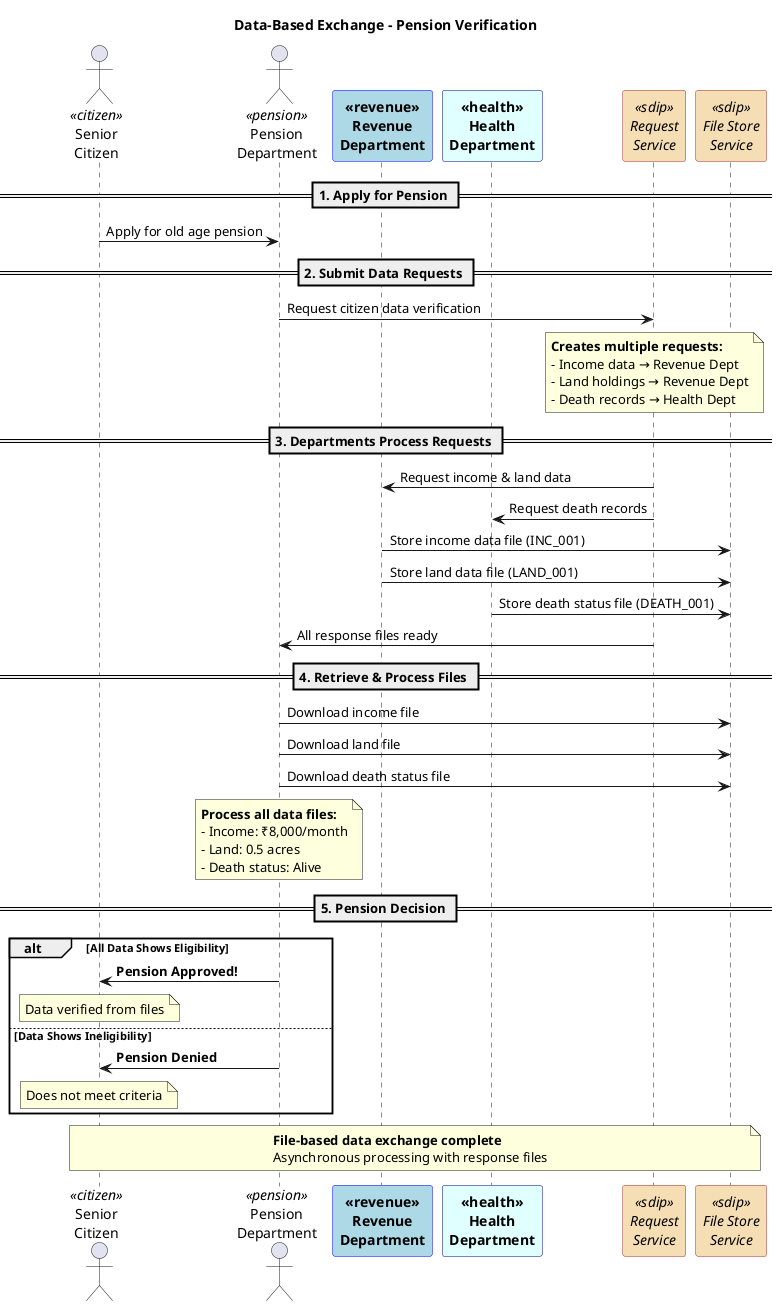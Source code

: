 @startuml
title Data-Based Exchange - Pension Verification

skinparam participant {
    BackgroundColor<<revenue>> lightblue
    BorderColor<<revenue>> blue
    FontStyle<<revenue>> bold
}

skinparam participant {
    BackgroundColor<<health>> lightcyan
    BorderColor<<health>> darkblue
    FontStyle<<health>> bold
}

skinparam participant {
    BackgroundColor<<pension>> lightgreen
    BorderColor<<pension>> green
    FontStyle<<pension>> bold
}

skinparam participant {
    BackgroundColor<<citizen>> lightyellow
    BorderColor<<citizen>> orange
    FontStyle<<citizen>> bold
}

skinparam participant {
    BackgroundColor<<sdip>> wheat
    BorderColor<<sdip>> brown
    FontStyle<<sdip>> italic
}

actor Citizen as "Senior\nCitizen" <<citizen>>
actor PensionDept as "Pension\nDepartment" <<pension>>
participant RevenueDept as "Revenue\nDepartment" <<revenue>>
participant HealthDept as "Health\nDepartment" <<health>>
participant RequestService as "Request\nService" <<sdip>>
participant FileStoreService as "File Store\nService" <<sdip>>

== 1. Apply for Pension ==
Citizen -> PensionDept: Apply for old age pension

== 2. Submit Data Requests ==
PensionDept -> RequestService: Request citizen data verification
note over RequestService: **Creates multiple requests:**\n- Income data → Revenue Dept\n- Land holdings → Revenue Dept\n- Death records → Health Dept

== 3. Departments Process Requests ==
RequestService -> RevenueDept: Request income & land data
RequestService -> HealthDept: Request death records

RevenueDept -> FileStoreService: Store income data file (INC_001)
RevenueDept -> FileStoreService: Store land data file (LAND_001)
HealthDept -> FileStoreService: Store death status file (DEATH_001)

RequestService -> PensionDept: All response files ready

== 4. Retrieve & Process Files ==
PensionDept -> FileStoreService: Download income file
PensionDept -> FileStoreService: Download land file  
PensionDept -> FileStoreService: Download death status file

note over PensionDept: **Process all data files:**\n- Income: ₹8,000/month\n- Land: 0.5 acres\n- Death status: Alive

== 5. Pension Decision ==
alt All Data Shows Eligibility
    PensionDept -> Citizen: **Pension Approved!**
    note over Citizen: Data verified from files
else Data Shows Ineligibility
    PensionDept -> Citizen: **Pension Denied**
    note over Citizen: Does not meet criteria
end

note over Citizen, FileStoreService: **File-based data exchange complete**\nAsynchronous processing with response files

@enduml